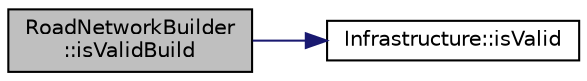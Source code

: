 digraph "RoadNetworkBuilder::isValidBuild"
{
 // LATEX_PDF_SIZE
  edge [fontname="Helvetica",fontsize="10",labelfontname="Helvetica",labelfontsize="10"];
  node [fontname="Helvetica",fontsize="10",shape=record];
  rankdir="LR";
  Node1 [label="RoadNetworkBuilder\l::isValidBuild",height=0.2,width=0.4,color="black", fillcolor="grey75", style="filled", fontcolor="black",tooltip="Checks if the current build state is valid."];
  Node1 -> Node2 [color="midnightblue",fontsize="10",style="solid",fontname="Helvetica"];
  Node2 [label="Infrastructure::isValid",height=0.2,width=0.4,color="black", fillcolor="white", style="filled",URL="$classInfrastructure.html#a09800a63ee05c10f376d87aa33b2bcf7",tooltip="Checks if the infrastructure is valid."];
}
